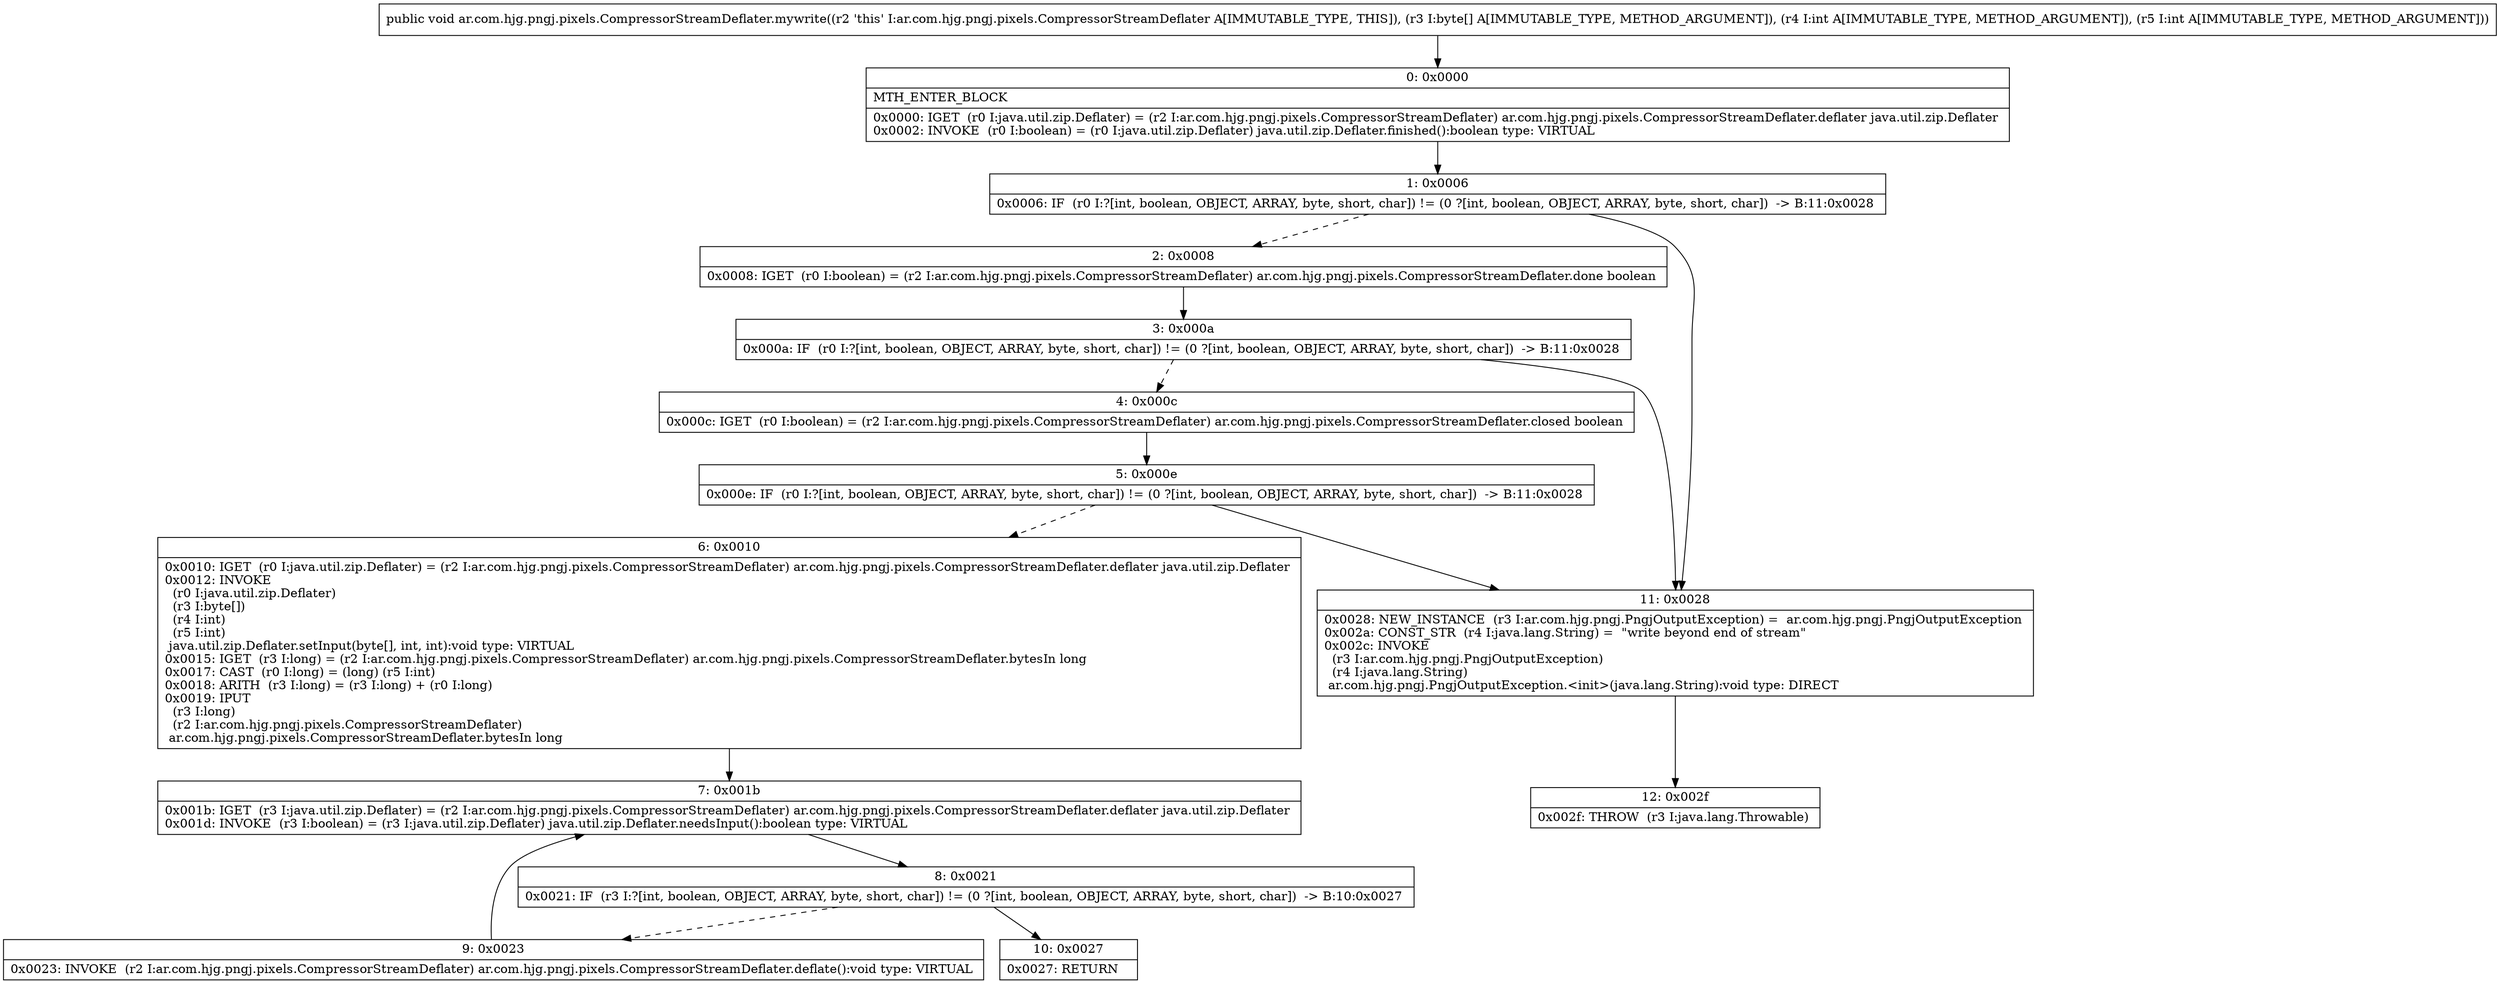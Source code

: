 digraph "CFG forar.com.hjg.pngj.pixels.CompressorStreamDeflater.mywrite([BII)V" {
Node_0 [shape=record,label="{0\:\ 0x0000|MTH_ENTER_BLOCK\l|0x0000: IGET  (r0 I:java.util.zip.Deflater) = (r2 I:ar.com.hjg.pngj.pixels.CompressorStreamDeflater) ar.com.hjg.pngj.pixels.CompressorStreamDeflater.deflater java.util.zip.Deflater \l0x0002: INVOKE  (r0 I:boolean) = (r0 I:java.util.zip.Deflater) java.util.zip.Deflater.finished():boolean type: VIRTUAL \l}"];
Node_1 [shape=record,label="{1\:\ 0x0006|0x0006: IF  (r0 I:?[int, boolean, OBJECT, ARRAY, byte, short, char]) != (0 ?[int, boolean, OBJECT, ARRAY, byte, short, char])  \-\> B:11:0x0028 \l}"];
Node_2 [shape=record,label="{2\:\ 0x0008|0x0008: IGET  (r0 I:boolean) = (r2 I:ar.com.hjg.pngj.pixels.CompressorStreamDeflater) ar.com.hjg.pngj.pixels.CompressorStreamDeflater.done boolean \l}"];
Node_3 [shape=record,label="{3\:\ 0x000a|0x000a: IF  (r0 I:?[int, boolean, OBJECT, ARRAY, byte, short, char]) != (0 ?[int, boolean, OBJECT, ARRAY, byte, short, char])  \-\> B:11:0x0028 \l}"];
Node_4 [shape=record,label="{4\:\ 0x000c|0x000c: IGET  (r0 I:boolean) = (r2 I:ar.com.hjg.pngj.pixels.CompressorStreamDeflater) ar.com.hjg.pngj.pixels.CompressorStreamDeflater.closed boolean \l}"];
Node_5 [shape=record,label="{5\:\ 0x000e|0x000e: IF  (r0 I:?[int, boolean, OBJECT, ARRAY, byte, short, char]) != (0 ?[int, boolean, OBJECT, ARRAY, byte, short, char])  \-\> B:11:0x0028 \l}"];
Node_6 [shape=record,label="{6\:\ 0x0010|0x0010: IGET  (r0 I:java.util.zip.Deflater) = (r2 I:ar.com.hjg.pngj.pixels.CompressorStreamDeflater) ar.com.hjg.pngj.pixels.CompressorStreamDeflater.deflater java.util.zip.Deflater \l0x0012: INVOKE  \l  (r0 I:java.util.zip.Deflater)\l  (r3 I:byte[])\l  (r4 I:int)\l  (r5 I:int)\l java.util.zip.Deflater.setInput(byte[], int, int):void type: VIRTUAL \l0x0015: IGET  (r3 I:long) = (r2 I:ar.com.hjg.pngj.pixels.CompressorStreamDeflater) ar.com.hjg.pngj.pixels.CompressorStreamDeflater.bytesIn long \l0x0017: CAST  (r0 I:long) = (long) (r5 I:int) \l0x0018: ARITH  (r3 I:long) = (r3 I:long) + (r0 I:long) \l0x0019: IPUT  \l  (r3 I:long)\l  (r2 I:ar.com.hjg.pngj.pixels.CompressorStreamDeflater)\l ar.com.hjg.pngj.pixels.CompressorStreamDeflater.bytesIn long \l}"];
Node_7 [shape=record,label="{7\:\ 0x001b|0x001b: IGET  (r3 I:java.util.zip.Deflater) = (r2 I:ar.com.hjg.pngj.pixels.CompressorStreamDeflater) ar.com.hjg.pngj.pixels.CompressorStreamDeflater.deflater java.util.zip.Deflater \l0x001d: INVOKE  (r3 I:boolean) = (r3 I:java.util.zip.Deflater) java.util.zip.Deflater.needsInput():boolean type: VIRTUAL \l}"];
Node_8 [shape=record,label="{8\:\ 0x0021|0x0021: IF  (r3 I:?[int, boolean, OBJECT, ARRAY, byte, short, char]) != (0 ?[int, boolean, OBJECT, ARRAY, byte, short, char])  \-\> B:10:0x0027 \l}"];
Node_9 [shape=record,label="{9\:\ 0x0023|0x0023: INVOKE  (r2 I:ar.com.hjg.pngj.pixels.CompressorStreamDeflater) ar.com.hjg.pngj.pixels.CompressorStreamDeflater.deflate():void type: VIRTUAL \l}"];
Node_10 [shape=record,label="{10\:\ 0x0027|0x0027: RETURN   \l}"];
Node_11 [shape=record,label="{11\:\ 0x0028|0x0028: NEW_INSTANCE  (r3 I:ar.com.hjg.pngj.PngjOutputException) =  ar.com.hjg.pngj.PngjOutputException \l0x002a: CONST_STR  (r4 I:java.lang.String) =  \"write beyond end of stream\" \l0x002c: INVOKE  \l  (r3 I:ar.com.hjg.pngj.PngjOutputException)\l  (r4 I:java.lang.String)\l ar.com.hjg.pngj.PngjOutputException.\<init\>(java.lang.String):void type: DIRECT \l}"];
Node_12 [shape=record,label="{12\:\ 0x002f|0x002f: THROW  (r3 I:java.lang.Throwable) \l}"];
MethodNode[shape=record,label="{public void ar.com.hjg.pngj.pixels.CompressorStreamDeflater.mywrite((r2 'this' I:ar.com.hjg.pngj.pixels.CompressorStreamDeflater A[IMMUTABLE_TYPE, THIS]), (r3 I:byte[] A[IMMUTABLE_TYPE, METHOD_ARGUMENT]), (r4 I:int A[IMMUTABLE_TYPE, METHOD_ARGUMENT]), (r5 I:int A[IMMUTABLE_TYPE, METHOD_ARGUMENT])) }"];
MethodNode -> Node_0;
Node_0 -> Node_1;
Node_1 -> Node_2[style=dashed];
Node_1 -> Node_11;
Node_2 -> Node_3;
Node_3 -> Node_4[style=dashed];
Node_3 -> Node_11;
Node_4 -> Node_5;
Node_5 -> Node_6[style=dashed];
Node_5 -> Node_11;
Node_6 -> Node_7;
Node_7 -> Node_8;
Node_8 -> Node_9[style=dashed];
Node_8 -> Node_10;
Node_9 -> Node_7;
Node_11 -> Node_12;
}

